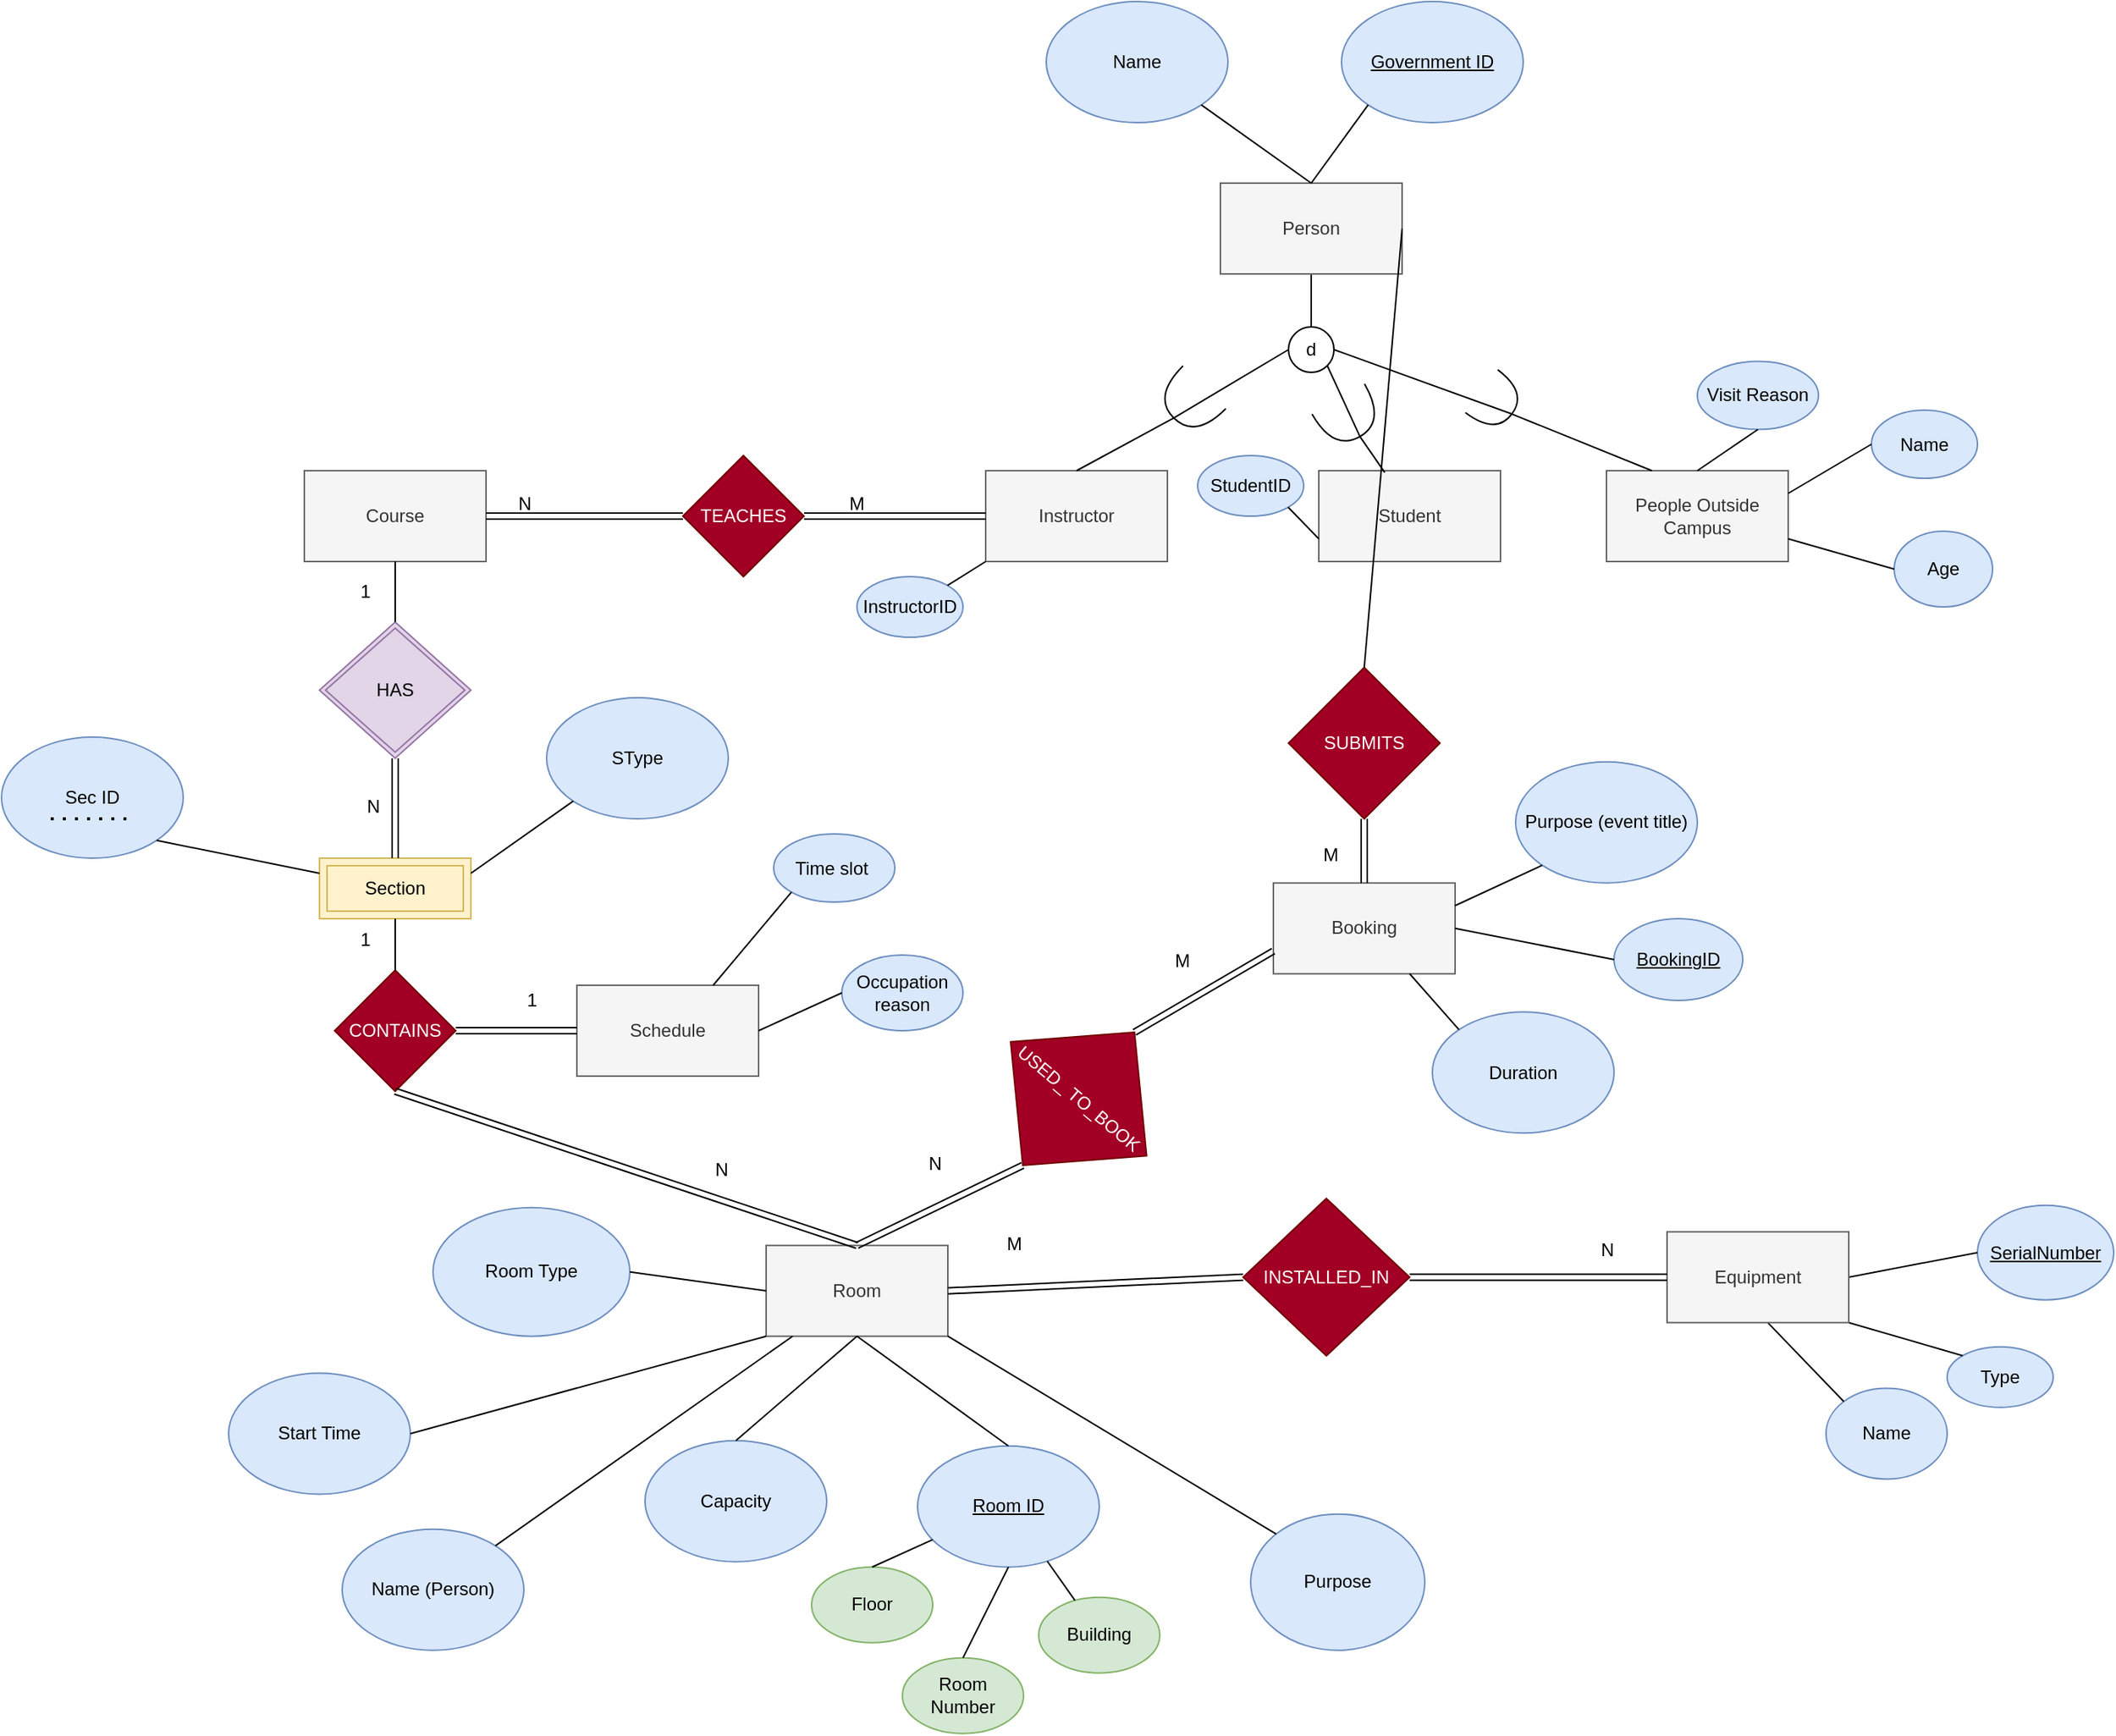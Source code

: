 <mxfile version="16.5.2" type="github">
  <diagram id="liQyfckzb0vr-cdrv5Kl" name="Page-1">
    <mxGraphModel dx="2098" dy="1785" grid="1" gridSize="10" guides="1" tooltips="1" connect="1" arrows="1" fold="1" page="1" pageScale="1" pageWidth="850" pageHeight="1100" math="0" shadow="0">
      <root>
        <mxCell id="0" />
        <mxCell id="1" parent="0" />
        <mxCell id="2" value="Instructor" style="rounded=0;whiteSpace=wrap;html=1;fillColor=#f5f5f5;strokeColor=#666666;fontColor=#333333;" parent="1" vertex="1">
          <mxGeometry x="110" y="300" width="120" height="60" as="geometry" />
        </mxCell>
        <mxCell id="3" value="Room" style="rounded=0;whiteSpace=wrap;html=1;fillColor=#f5f5f5;strokeColor=#666666;fontColor=#333333;" parent="1" vertex="1">
          <mxGeometry x="-35" y="811.86" width="120" height="60" as="geometry" />
        </mxCell>
        <mxCell id="4" value="CONTAINS" style="rhombus;whiteSpace=wrap;html=1;fillColor=#a20025;strokeColor=#6F0000;fontColor=#ffffff;" parent="1" vertex="1">
          <mxGeometry x="-320" y="630" width="80" height="80" as="geometry" />
        </mxCell>
        <mxCell id="10" value="&lt;u&gt;Room ID&lt;/u&gt;" style="ellipse;whiteSpace=wrap;html=1;fillColor=#dae8fc;strokeColor=#6c8ebf;" parent="1" vertex="1">
          <mxGeometry x="65" y="944.36" width="120" height="80" as="geometry" />
        </mxCell>
        <mxCell id="11" value="" style="endArrow=none;html=1;exitX=0.5;exitY=1;exitDx=0;exitDy=0;entryX=0.5;entryY=0;entryDx=0;entryDy=0;" parent="1" source="3" target="10" edge="1">
          <mxGeometry width="50" height="50" relative="1" as="geometry">
            <mxPoint x="225" y="929.36" as="sourcePoint" />
            <mxPoint x="275" y="879.36" as="targetPoint" />
          </mxGeometry>
        </mxCell>
        <mxCell id="29" value="Building" style="ellipse;whiteSpace=wrap;html=1;fillColor=#d5e8d4;strokeColor=#82b366;" parent="1" vertex="1">
          <mxGeometry x="145" y="1044.36" width="80" height="50" as="geometry" />
        </mxCell>
        <mxCell id="31" value="Floor" style="ellipse;whiteSpace=wrap;html=1;fillColor=#d5e8d4;strokeColor=#82b366;" parent="1" vertex="1">
          <mxGeometry x="-5" y="1024.36" width="80" height="50" as="geometry" />
        </mxCell>
        <mxCell id="32" value="Name" style="ellipse;whiteSpace=wrap;html=1;fillColor=#dae8fc;strokeColor=#6c8ebf;" parent="1" vertex="1">
          <mxGeometry x="665" y="906.24" width="80" height="60" as="geometry" />
        </mxCell>
        <mxCell id="34" value="" style="endArrow=none;html=1;exitX=0.5;exitY=0;exitDx=0;exitDy=0;" parent="1" source="31" target="10" edge="1">
          <mxGeometry width="50" height="50" relative="1" as="geometry">
            <mxPoint x="75" y="874.36" as="sourcePoint" />
            <mxPoint x="105" y="864.36" as="targetPoint" />
          </mxGeometry>
        </mxCell>
        <mxCell id="35" value="" style="endArrow=none;html=1;" parent="1" source="29" target="10" edge="1">
          <mxGeometry width="50" height="50" relative="1" as="geometry">
            <mxPoint x="75" y="874.36" as="sourcePoint" />
            <mxPoint x="125" y="824.36" as="targetPoint" />
          </mxGeometry>
        </mxCell>
        <mxCell id="36" value="Capacity" style="ellipse;whiteSpace=wrap;html=1;fillColor=#dae8fc;strokeColor=#6c8ebf;" parent="1" vertex="1">
          <mxGeometry x="-115" y="940.86" width="120" height="80" as="geometry" />
        </mxCell>
        <mxCell id="39" value="" style="endArrow=none;html=1;entryX=0.5;entryY=1;entryDx=0;entryDy=0;exitX=0.5;exitY=0;exitDx=0;exitDy=0;" parent="1" source="36" target="3" edge="1">
          <mxGeometry width="50" height="50" relative="1" as="geometry">
            <mxPoint x="-85" y="949.36" as="sourcePoint" />
            <mxPoint x="-35" y="899.36" as="targetPoint" />
          </mxGeometry>
        </mxCell>
        <mxCell id="41" value="Room Type" style="ellipse;whiteSpace=wrap;html=1;fillColor=#dae8fc;strokeColor=#6c8ebf;" parent="1" vertex="1">
          <mxGeometry x="-255" y="786.86" width="130" height="85" as="geometry" />
        </mxCell>
        <mxCell id="42" value="" style="endArrow=none;html=1;entryX=1;entryY=0.5;entryDx=0;entryDy=0;exitX=0;exitY=0.5;exitDx=0;exitDy=0;" parent="1" source="3" target="41" edge="1">
          <mxGeometry width="50" height="50" relative="1" as="geometry">
            <mxPoint x="25" y="1009.36" as="sourcePoint" />
            <mxPoint x="75" y="959.36" as="targetPoint" />
          </mxGeometry>
        </mxCell>
        <mxCell id="44" value="Type" style="ellipse;whiteSpace=wrap;html=1;fillColor=#dae8fc;strokeColor=#6c8ebf;" parent="1" vertex="1">
          <mxGeometry x="745" y="878.86" width="70" height="40" as="geometry" />
        </mxCell>
        <mxCell id="45" value="&lt;u&gt;SerialNumber&lt;/u&gt;" style="ellipse;whiteSpace=wrap;html=1;fillColor=#dae8fc;strokeColor=#6c8ebf;" parent="1" vertex="1">
          <mxGeometry x="765" y="785.36" width="90" height="62.5" as="geometry" />
        </mxCell>
        <mxCell id="47" value="" style="endArrow=none;html=1;entryX=0;entryY=0;entryDx=0;entryDy=0;exitX=0.546;exitY=0.983;exitDx=0;exitDy=0;exitPerimeter=0;" parent="1" source="177" target="32" edge="1">
          <mxGeometry width="50" height="50" relative="1" as="geometry">
            <mxPoint x="685" y="805.36" as="sourcePoint" />
            <mxPoint x="691.284" y="766.244" as="targetPoint" />
          </mxGeometry>
        </mxCell>
        <mxCell id="48" value="" style="endArrow=none;html=1;entryX=0;entryY=0.5;entryDx=0;entryDy=0;exitX=1;exitY=0.5;exitDx=0;exitDy=0;" parent="1" source="177" target="45" edge="1">
          <mxGeometry width="50" height="50" relative="1" as="geometry">
            <mxPoint x="745" y="845.36" as="sourcePoint" />
            <mxPoint x="755" y="815.36" as="targetPoint" />
          </mxGeometry>
        </mxCell>
        <mxCell id="50" value="" style="endArrow=none;html=1;entryX=0;entryY=0;entryDx=0;entryDy=0;exitX=1;exitY=1;exitDx=0;exitDy=0;" parent="1" source="177" target="44" edge="1">
          <mxGeometry width="50" height="50" relative="1" as="geometry">
            <mxPoint x="695" y="885.36" as="sourcePoint" />
            <mxPoint x="695" y="755.36" as="targetPoint" />
          </mxGeometry>
        </mxCell>
        <mxCell id="74" value="Start Time" style="ellipse;whiteSpace=wrap;html=1;fillColor=#dae8fc;strokeColor=#6c8ebf;" parent="1" vertex="1">
          <mxGeometry x="-390" y="896.24" width="120" height="80" as="geometry" />
        </mxCell>
        <mxCell id="75" value="Name (Person)" style="ellipse;whiteSpace=wrap;html=1;fillColor=#dae8fc;strokeColor=#6c8ebf;" parent="1" vertex="1">
          <mxGeometry x="-315" y="999.36" width="120" height="80" as="geometry" />
        </mxCell>
        <mxCell id="76" value="Duration" style="ellipse;whiteSpace=wrap;html=1;fillColor=#dae8fc;strokeColor=#6c8ebf;" parent="1" vertex="1">
          <mxGeometry x="405" y="657.63" width="120" height="80" as="geometry" />
        </mxCell>
        <mxCell id="77" value="Purpose" style="ellipse;whiteSpace=wrap;html=1;fillColor=#dae8fc;strokeColor=#6c8ebf;" parent="1" vertex="1">
          <mxGeometry x="285" y="989.36" width="115" height="90" as="geometry" />
        </mxCell>
        <mxCell id="82" value="" style="endArrow=none;html=1;entryX=0;entryY=1;entryDx=0;entryDy=0;exitX=1;exitY=0.5;exitDx=0;exitDy=0;" parent="1" source="74" target="3" edge="1">
          <mxGeometry width="50" height="50" relative="1" as="geometry">
            <mxPoint x="-263" y="936.24" as="sourcePoint" />
            <mxPoint x="-245" y="909.36" as="targetPoint" />
          </mxGeometry>
        </mxCell>
        <mxCell id="83" value="" style="endArrow=none;html=1;" parent="1" source="3" target="75" edge="1">
          <mxGeometry width="50" height="50" relative="1" as="geometry">
            <mxPoint x="-155" y="1019.36" as="sourcePoint" />
            <mxPoint x="-265" y="929.36" as="targetPoint" />
          </mxGeometry>
        </mxCell>
        <mxCell id="85" value="" style="endArrow=none;html=1;entryX=1;entryY=1;entryDx=0;entryDy=0;exitX=0;exitY=0;exitDx=0;exitDy=0;" parent="1" source="77" target="3" edge="1">
          <mxGeometry width="50" height="50" relative="1" as="geometry">
            <mxPoint x="105" y="939.36" as="sourcePoint" />
            <mxPoint x="155" y="889.36" as="targetPoint" />
          </mxGeometry>
        </mxCell>
        <mxCell id="89" value="" style="endArrow=none;html=1;exitX=0.5;exitY=0;exitDx=0;exitDy=0;entryX=1;entryY=0.5;entryDx=0;entryDy=0;entryPerimeter=0;" parent="1" source="2" target="90" edge="1">
          <mxGeometry width="50" height="50" relative="1" as="geometry">
            <mxPoint x="170" y="300" as="sourcePoint" />
            <mxPoint x="220" y="250" as="targetPoint" />
          </mxGeometry>
        </mxCell>
        <mxCell id="90" value="" style="shape=requiredInterface;html=1;verticalLabelPosition=bottom;sketch=0;rotation=135;" parent="1" vertex="1">
          <mxGeometry x="230" y="235" width="28.66" height="40" as="geometry" />
        </mxCell>
        <mxCell id="91" value="" style="endArrow=none;html=1;exitX=0.5;exitY=0;exitDx=0;exitDy=0;entryX=0.5;entryY=1;entryDx=0;entryDy=0;" parent="1" source="126" target="92" edge="1">
          <mxGeometry width="50" height="50" relative="1" as="geometry">
            <mxPoint x="230" y="250" as="sourcePoint" />
            <mxPoint x="300" y="160" as="targetPoint" />
          </mxGeometry>
        </mxCell>
        <mxCell id="92" value="Person" style="rounded=0;whiteSpace=wrap;html=1;fillColor=#f5f5f5;fontColor=#333333;strokeColor=#666666;" parent="1" vertex="1">
          <mxGeometry x="265" y="110" width="120" height="60" as="geometry" />
        </mxCell>
        <mxCell id="96" value="Schedule" style="rounded=0;whiteSpace=wrap;html=1;fillColor=#f5f5f5;fontColor=#333333;strokeColor=#666666;" parent="1" vertex="1">
          <mxGeometry x="-160" y="640" width="120" height="60" as="geometry" />
        </mxCell>
        <mxCell id="100" value="Time slot&amp;nbsp;" style="ellipse;whiteSpace=wrap;html=1;fillColor=#dae8fc;strokeColor=#6c8ebf;" parent="1" vertex="1">
          <mxGeometry x="-30" y="540" width="80" height="45" as="geometry" />
        </mxCell>
        <mxCell id="101" value="" style="endArrow=none;html=1;entryX=0;entryY=1;entryDx=0;entryDy=0;exitX=0.75;exitY=0;exitDx=0;exitDy=0;" parent="1" source="96" target="100" edge="1">
          <mxGeometry width="50" height="50" relative="1" as="geometry">
            <mxPoint x="-40" y="524.5" as="sourcePoint" />
            <mxPoint x="10" y="474.5" as="targetPoint" />
          </mxGeometry>
        </mxCell>
        <mxCell id="102" value="Occupation reason" style="ellipse;whiteSpace=wrap;html=1;fillColor=#dae8fc;strokeColor=#6c8ebf;" parent="1" vertex="1">
          <mxGeometry x="15" y="620" width="80" height="50" as="geometry" />
        </mxCell>
        <mxCell id="104" value="" style="endArrow=none;html=1;exitX=1;exitY=0.5;exitDx=0;exitDy=0;entryX=0;entryY=0.5;entryDx=0;entryDy=0;" parent="1" source="96" target="102" edge="1">
          <mxGeometry width="50" height="50" relative="1" as="geometry">
            <mxPoint x="-260" y="514.5" as="sourcePoint" />
            <mxPoint x="-210" y="464.5" as="targetPoint" />
          </mxGeometry>
        </mxCell>
        <mxCell id="112" value="Has" style="rhombus;whiteSpace=wrap;html=1;fillColor=#a20025;fontColor=#ffffff;strokeColor=#6F0000;" parent="1" edge="1">
          <mxGeometry x="-300" y="420" width="80" height="80" as="geometry" />
        </mxCell>
        <mxCell id="114" value="" style="endArrow=none;html=1;entryX=0.5;entryY=1;entryDx=0;entryDy=0;exitX=0.5;exitY=0;exitDx=0;exitDy=0;" parent="1" source="96" target="112" edge="1">
          <mxGeometry width="50" height="50" relative="1" as="geometry">
            <mxPoint x="-180" y="570" as="sourcePoint" />
            <mxPoint x="140" y="450" as="targetPoint" />
          </mxGeometry>
        </mxCell>
        <mxCell id="118" value="Name" style="ellipse;whiteSpace=wrap;html=1;fillColor=#dae8fc;strokeColor=#6c8ebf;" parent="1" vertex="1">
          <mxGeometry x="150" y="-10" width="120" height="80" as="geometry" />
        </mxCell>
        <mxCell id="121" value="Purpose (event title)" style="ellipse;whiteSpace=wrap;html=1;fillColor=#dae8fc;strokeColor=#6c8ebf;" parent="1" vertex="1">
          <mxGeometry x="460" y="492.38" width="120" height="80" as="geometry" />
        </mxCell>
        <mxCell id="123" value="" style="endArrow=none;html=1;entryX=1;entryY=1;entryDx=0;entryDy=0;exitX=0.5;exitY=0;exitDx=0;exitDy=0;" parent="1" source="92" target="118" edge="1">
          <mxGeometry width="50" height="50" relative="1" as="geometry">
            <mxPoint x="150" y="250" as="sourcePoint" />
            <mxPoint x="200" y="200" as="targetPoint" />
          </mxGeometry>
        </mxCell>
        <mxCell id="126" value="d" style="ellipse;whiteSpace=wrap;html=1;aspect=fixed;" parent="1" vertex="1">
          <mxGeometry x="310" y="205" width="30" height="30" as="geometry" />
        </mxCell>
        <mxCell id="127" value="" style="endArrow=none;html=1;entryX=0;entryY=0.5;entryDx=0;entryDy=0;exitX=1;exitY=0.5;exitDx=0;exitDy=0;exitPerimeter=0;" parent="1" source="90" target="126" edge="1">
          <mxGeometry width="50" height="50" relative="1" as="geometry">
            <mxPoint x="190" y="280" as="sourcePoint" />
            <mxPoint x="240" y="230" as="targetPoint" />
          </mxGeometry>
        </mxCell>
        <mxCell id="142" value="Booking" style="rounded=0;whiteSpace=wrap;html=1;fillColor=#f5f5f5;fontColor=#333333;strokeColor=#666666;" parent="1" vertex="1">
          <mxGeometry x="300" y="572.38" width="120" height="60" as="geometry" />
        </mxCell>
        <mxCell id="143" value="Student" style="rounded=0;whiteSpace=wrap;html=1;fillColor=#f5f5f5;fontColor=#333333;strokeColor=#666666;" parent="1" vertex="1">
          <mxGeometry x="330" y="300" width="120" height="60" as="geometry" />
        </mxCell>
        <mxCell id="144" value="People Outside Campus" style="rounded=0;whiteSpace=wrap;html=1;fillColor=#f5f5f5;fontColor=#333333;strokeColor=#666666;" parent="1" vertex="1">
          <mxGeometry x="520" y="300" width="120" height="60" as="geometry" />
        </mxCell>
        <mxCell id="145" value="" style="endArrow=none;html=1;exitX=0.363;exitY=0.02;exitDx=0;exitDy=0;entryX=1;entryY=0.5;entryDx=0;entryDy=0;entryPerimeter=0;exitPerimeter=0;" parent="1" source="143" target="146" edge="1">
          <mxGeometry width="50" height="50" relative="1" as="geometry">
            <mxPoint x="385" y="290" as="sourcePoint" />
            <mxPoint x="435" y="240" as="targetPoint" />
          </mxGeometry>
        </mxCell>
        <mxCell id="146" value="" style="shape=requiredInterface;html=1;verticalLabelPosition=bottom;sketch=0;rotation=60;" parent="1" vertex="1">
          <mxGeometry x="335.67" y="245" width="28.66" height="40" as="geometry" />
        </mxCell>
        <mxCell id="147" value="" style="endArrow=none;html=1;exitX=0.25;exitY=0;exitDx=0;exitDy=0;entryX=1;entryY=0.5;entryDx=0;entryDy=0;entryPerimeter=0;" parent="1" source="144" target="150" edge="1">
          <mxGeometry width="50" height="50" relative="1" as="geometry">
            <mxPoint x="503.77" y="187.77" as="sourcePoint" />
            <mxPoint x="460" y="260" as="targetPoint" />
          </mxGeometry>
        </mxCell>
        <mxCell id="149" value="" style="endArrow=none;html=1;entryX=1;entryY=1;entryDx=0;entryDy=0;exitX=1;exitY=0.5;exitDx=0;exitDy=0;exitPerimeter=0;" parent="1" source="146" target="126" edge="1">
          <mxGeometry width="50" height="50" relative="1" as="geometry">
            <mxPoint x="405" y="270" as="sourcePoint" />
            <mxPoint x="479.393" y="205.607" as="targetPoint" />
          </mxGeometry>
        </mxCell>
        <mxCell id="150" value="" style="shape=requiredInterface;html=1;verticalLabelPosition=bottom;sketch=0;rotation=37;" parent="1" vertex="1">
          <mxGeometry x="435" y="237.26" width="25" height="35.49" as="geometry" />
        </mxCell>
        <mxCell id="151" value="" style="endArrow=none;html=1;entryX=1;entryY=0.5;entryDx=0;entryDy=0;entryPerimeter=0;exitX=1;exitY=0.5;exitDx=0;exitDy=0;" parent="1" source="126" target="150" edge="1">
          <mxGeometry width="50" height="50" relative="1" as="geometry">
            <mxPoint x="430" y="310" as="sourcePoint" />
            <mxPoint x="480" y="260" as="targetPoint" />
          </mxGeometry>
        </mxCell>
        <mxCell id="152" value="&lt;u&gt;Government ID&lt;/u&gt;" style="ellipse;whiteSpace=wrap;html=1;fillColor=#dae8fc;strokeColor=#6c8ebf;" parent="1" vertex="1">
          <mxGeometry x="345" y="-10" width="120" height="80" as="geometry" />
        </mxCell>
        <mxCell id="153" value="" style="endArrow=none;html=1;exitX=0.5;exitY=0;exitDx=0;exitDy=0;entryX=0;entryY=1;entryDx=0;entryDy=0;" parent="1" source="92" target="152" edge="1">
          <mxGeometry width="50" height="50" relative="1" as="geometry">
            <mxPoint x="410" y="100" as="sourcePoint" />
            <mxPoint x="460" y="50" as="targetPoint" />
          </mxGeometry>
        </mxCell>
        <mxCell id="158" value="HAS" style="shape=rhombus;double=1;perimeter=rhombusPerimeter;whiteSpace=wrap;html=1;align=center;fillColor=#e1d5e7;strokeColor=#9673a6;" parent="1" vertex="1">
          <mxGeometry x="-330" y="400" width="100" height="90" as="geometry" />
        </mxCell>
        <mxCell id="160" value="Course" style="rounded=0;whiteSpace=wrap;html=1;fillColor=#f5f5f5;fontColor=#333333;strokeColor=#666666;" parent="1" vertex="1">
          <mxGeometry x="-340" y="300" width="120" height="60" as="geometry" />
        </mxCell>
        <mxCell id="161" value="Section" style="shape=ext;margin=3;double=1;whiteSpace=wrap;html=1;align=center;fillColor=#fff2cc;strokeColor=#d6b656;" parent="1" vertex="1">
          <mxGeometry x="-330" y="556" width="100" height="40" as="geometry" />
        </mxCell>
        <mxCell id="162" value="TEACHES" style="rhombus;whiteSpace=wrap;html=1;fillColor=#a20025;fontColor=#ffffff;strokeColor=#6F0000;" parent="1" vertex="1">
          <mxGeometry x="-90" y="290" width="80" height="80" as="geometry" />
        </mxCell>
        <mxCell id="163" value="" style="shape=link;html=1;rounded=0;entryX=0.5;entryY=0;entryDx=0;entryDy=0;exitX=0.5;exitY=1;exitDx=0;exitDy=0;" parent="1" source="158" target="161" edge="1">
          <mxGeometry relative="1" as="geometry">
            <mxPoint x="-360" y="250" as="sourcePoint" />
            <mxPoint x="-200" y="250" as="targetPoint" />
          </mxGeometry>
        </mxCell>
        <mxCell id="164" value="N" style="resizable=0;html=1;align=right;verticalAlign=bottom;" parent="163" connectable="0" vertex="1">
          <mxGeometry x="1" relative="1" as="geometry">
            <mxPoint x="-10" y="-26" as="offset" />
          </mxGeometry>
        </mxCell>
        <mxCell id="165" value="Sec ID" style="ellipse;whiteSpace=wrap;html=1;fillColor=#dae8fc;strokeColor=#6c8ebf;" parent="1" vertex="1">
          <mxGeometry x="-540" y="476" width="120" height="80" as="geometry" />
        </mxCell>
        <mxCell id="168" value="" style="endArrow=none;dashed=1;html=1;dashPattern=1 3;strokeWidth=2;" parent="1" edge="1">
          <mxGeometry width="50" height="50" relative="1" as="geometry">
            <mxPoint x="-507.5" y="530" as="sourcePoint" />
            <mxPoint x="-452.5" y="530" as="targetPoint" />
          </mxGeometry>
        </mxCell>
        <mxCell id="169" value="SType" style="ellipse;whiteSpace=wrap;html=1;fillColor=#dae8fc;strokeColor=#6c8ebf;" parent="1" vertex="1">
          <mxGeometry x="-180" y="450" width="120" height="80" as="geometry" />
        </mxCell>
        <mxCell id="170" value="" style="endArrow=none;html=1;entryX=0;entryY=1;entryDx=0;entryDy=0;exitX=1;exitY=0.25;exitDx=0;exitDy=0;" parent="1" source="161" target="169" edge="1">
          <mxGeometry width="50" height="50" relative="1" as="geometry">
            <mxPoint x="-410" y="150" as="sourcePoint" />
            <mxPoint x="-360" y="100" as="targetPoint" />
          </mxGeometry>
        </mxCell>
        <mxCell id="171" value="" style="endArrow=none;html=1;entryX=1;entryY=1;entryDx=0;entryDy=0;exitX=0;exitY=0.25;exitDx=0;exitDy=0;" parent="1" source="161" target="165" edge="1">
          <mxGeometry width="50" height="50" relative="1" as="geometry">
            <mxPoint x="-460" y="100" as="sourcePoint" />
            <mxPoint x="-360" y="100" as="targetPoint" />
          </mxGeometry>
        </mxCell>
        <mxCell id="172" value="" style="shape=link;html=1;rounded=0;exitX=1;exitY=0.5;exitDx=0;exitDy=0;" parent="1" source="160" edge="1">
          <mxGeometry relative="1" as="geometry">
            <mxPoint x="-215" y="329.63" as="sourcePoint" />
            <mxPoint x="-90" y="330" as="targetPoint" />
          </mxGeometry>
        </mxCell>
        <mxCell id="173" value="N" style="resizable=0;html=1;align=right;verticalAlign=bottom;" parent="172" connectable="0" vertex="1">
          <mxGeometry x="1" relative="1" as="geometry">
            <mxPoint x="-100" as="offset" />
          </mxGeometry>
        </mxCell>
        <mxCell id="174" value="" style="shape=link;html=1;rounded=0;entryX=0;entryY=0.5;entryDx=0;entryDy=0;exitX=1;exitY=0.5;exitDx=0;exitDy=0;" parent="1" source="162" target="2" edge="1">
          <mxGeometry relative="1" as="geometry">
            <mxPoint x="-110" y="320" as="sourcePoint" />
            <mxPoint x="50" y="320" as="targetPoint" />
          </mxGeometry>
        </mxCell>
        <mxCell id="175" value="M" style="resizable=0;html=1;align=right;verticalAlign=bottom;" parent="174" connectable="0" vertex="1">
          <mxGeometry x="1" relative="1" as="geometry">
            <mxPoint x="-80" as="offset" />
          </mxGeometry>
        </mxCell>
        <mxCell id="176" value="" style="endArrow=none;html=1;exitX=0.5;exitY=1;exitDx=0;exitDy=0;entryX=0.5;entryY=0;entryDx=0;entryDy=0;" parent="1" source="160" target="158" edge="1">
          <mxGeometry width="50" height="50" relative="1" as="geometry">
            <mxPoint x="-110" y="300" as="sourcePoint" />
            <mxPoint x="-60" y="250" as="targetPoint" />
          </mxGeometry>
        </mxCell>
        <mxCell id="177" value="Equipment" style="rounded=0;whiteSpace=wrap;html=1;fillColor=#f5f5f5;fontColor=#333333;strokeColor=#666666;" parent="1" vertex="1">
          <mxGeometry x="560" y="802.86" width="120" height="60" as="geometry" />
        </mxCell>
        <mxCell id="179" value="Room Number" style="ellipse;whiteSpace=wrap;html=1;fillColor=#d5e8d4;strokeColor=#82b366;" parent="1" vertex="1">
          <mxGeometry x="55" y="1084.36" width="80" height="50" as="geometry" />
        </mxCell>
        <mxCell id="180" value="" style="endArrow=none;html=1;entryX=0.5;entryY=1;entryDx=0;entryDy=0;exitX=0.5;exitY=0;exitDx=0;exitDy=0;" parent="1" source="179" target="10" edge="1">
          <mxGeometry width="50" height="50" relative="1" as="geometry">
            <mxPoint x="5" y="1014.36" as="sourcePoint" />
            <mxPoint x="55" y="964.36" as="targetPoint" />
          </mxGeometry>
        </mxCell>
        <mxCell id="181" value="INSTALLED_IN" style="rhombus;whiteSpace=wrap;html=1;fillColor=#a20025;fontColor=#ffffff;strokeColor=#6F0000;" parent="1" vertex="1">
          <mxGeometry x="280" y="780.86" width="110" height="104" as="geometry" />
        </mxCell>
        <mxCell id="184" value="" style="endArrow=none;html=1;exitX=1;exitY=0.25;exitDx=0;exitDy=0;entryX=0;entryY=1;entryDx=0;entryDy=0;" parent="1" source="142" target="121" edge="1">
          <mxGeometry width="50" height="50" relative="1" as="geometry">
            <mxPoint x="340" y="632.38" as="sourcePoint" />
            <mxPoint x="470" y="560" as="targetPoint" />
          </mxGeometry>
        </mxCell>
        <mxCell id="185" value="" style="endArrow=none;html=1;exitX=0.75;exitY=1;exitDx=0;exitDy=0;entryX=0;entryY=0;entryDx=0;entryDy=0;" parent="1" source="142" target="76" edge="1">
          <mxGeometry width="50" height="50" relative="1" as="geometry">
            <mxPoint x="465.67" y="432.38" as="sourcePoint" />
            <mxPoint x="430" y="657.63" as="targetPoint" />
          </mxGeometry>
        </mxCell>
        <mxCell id="186" value="" style="shape=link;html=1;rounded=0;exitX=1;exitY=0.5;exitDx=0;exitDy=0;entryX=0;entryY=0.5;entryDx=0;entryDy=0;" parent="1" source="181" target="177" edge="1">
          <mxGeometry relative="1" as="geometry">
            <mxPoint x="395" y="832.41" as="sourcePoint" />
            <mxPoint x="555" y="832.41" as="targetPoint" />
          </mxGeometry>
        </mxCell>
        <mxCell id="187" value="N" style="resizable=0;html=1;align=right;verticalAlign=bottom;" parent="186" connectable="0" vertex="1">
          <mxGeometry x="1" relative="1" as="geometry">
            <mxPoint x="-35" y="-9" as="offset" />
          </mxGeometry>
        </mxCell>
        <mxCell id="188" value="" style="shape=link;html=1;rounded=0;exitX=1;exitY=0.5;exitDx=0;exitDy=0;entryX=0;entryY=0.5;entryDx=0;entryDy=0;" parent="1" source="3" target="181" edge="1">
          <mxGeometry relative="1" as="geometry">
            <mxPoint x="89.33" y="837.09" as="sourcePoint" />
            <mxPoint x="249.33" y="837.09" as="targetPoint" />
          </mxGeometry>
        </mxCell>
        <mxCell id="189" value="M" style="resizable=0;html=1;align=right;verticalAlign=bottom;" parent="188" connectable="0" vertex="1">
          <mxGeometry x="1" relative="1" as="geometry">
            <mxPoint x="-145" y="-13" as="offset" />
          </mxGeometry>
        </mxCell>
        <mxCell id="192" value="" style="shape=link;html=1;rounded=0;exitX=0.5;exitY=0;exitDx=0;exitDy=0;entryX=0.5;entryY=1;entryDx=0;entryDy=0;" parent="1" source="3" target="4" edge="1">
          <mxGeometry relative="1" as="geometry">
            <mxPoint x="-260" y="680" as="sourcePoint" />
            <mxPoint x="-100" y="680" as="targetPoint" />
          </mxGeometry>
        </mxCell>
        <mxCell id="193" value="N" style="resizable=0;html=1;align=right;verticalAlign=bottom;" parent="192" connectable="0" vertex="1">
          <mxGeometry x="1" relative="1" as="geometry">
            <mxPoint x="220" y="60" as="offset" />
          </mxGeometry>
        </mxCell>
        <mxCell id="194" value="" style="endArrow=none;html=1;entryX=0.5;entryY=1;entryDx=0;entryDy=0;exitX=0.5;exitY=0;exitDx=0;exitDy=0;" parent="1" source="4" target="161" edge="1">
          <mxGeometry width="50" height="50" relative="1" as="geometry">
            <mxPoint x="-220" y="670" as="sourcePoint" />
            <mxPoint x="-170" y="620" as="targetPoint" />
          </mxGeometry>
        </mxCell>
        <mxCell id="195" value="1" style="text;html=1;align=center;verticalAlign=middle;resizable=0;points=[];autosize=1;strokeColor=none;fillColor=none;" parent="1" vertex="1">
          <mxGeometry x="-310" y="600" width="20" height="20" as="geometry" />
        </mxCell>
        <mxCell id="196" value="1" style="text;html=1;align=center;verticalAlign=middle;resizable=0;points=[];autosize=1;strokeColor=none;fillColor=none;" parent="1" vertex="1">
          <mxGeometry x="-200" y="640" width="20" height="20" as="geometry" />
        </mxCell>
        <mxCell id="199" value="SUBMITS" style="rhombus;whiteSpace=wrap;html=1;fillColor=#a20025;fontColor=#ffffff;strokeColor=#6F0000;" parent="1" vertex="1">
          <mxGeometry x="310" y="430" width="100" height="100" as="geometry" />
        </mxCell>
        <mxCell id="208" value="USED_ TO_BOOK" style="rhombus;whiteSpace=wrap;html=1;rotation=40;fillColor=#a20025;fontColor=#ffffff;strokeColor=#6F0000;" parent="1" vertex="1">
          <mxGeometry x="112.75" y="657.63" width="117.25" height="114.8" as="geometry" />
        </mxCell>
        <mxCell id="211" value="" style="shape=link;html=1;rounded=0;exitX=0.5;exitY=0;exitDx=0;exitDy=0;entryX=0.5;entryY=1;entryDx=0;entryDy=0;" parent="1" source="3" target="208" edge="1">
          <mxGeometry relative="1" as="geometry">
            <mxPoint x="190" y="780" as="sourcePoint" />
            <mxPoint x="350" y="780" as="targetPoint" />
          </mxGeometry>
        </mxCell>
        <mxCell id="212" value="N" style="resizable=0;html=1;align=right;verticalAlign=bottom;" parent="211" connectable="0" vertex="1">
          <mxGeometry x="1" relative="1" as="geometry">
            <mxPoint x="-53" y="7" as="offset" />
          </mxGeometry>
        </mxCell>
        <mxCell id="213" value="" style="shape=link;html=1;rounded=0;entryX=0;entryY=0.75;entryDx=0;entryDy=0;exitX=0.5;exitY=0;exitDx=0;exitDy=0;" parent="1" source="208" target="142" edge="1">
          <mxGeometry relative="1" as="geometry">
            <mxPoint x="240" y="670" as="sourcePoint" />
            <mxPoint x="300" y="710" as="targetPoint" />
          </mxGeometry>
        </mxCell>
        <mxCell id="214" value="M" style="resizable=0;html=1;align=right;verticalAlign=bottom;" parent="213" connectable="0" vertex="1">
          <mxGeometry x="1" relative="1" as="geometry">
            <mxPoint x="-55" y="15" as="offset" />
          </mxGeometry>
        </mxCell>
        <mxCell id="217" value="1" style="text;html=1;align=center;verticalAlign=middle;resizable=0;points=[];autosize=1;strokeColor=none;fillColor=none;" parent="1" vertex="1">
          <mxGeometry x="-310" y="370" width="20" height="20" as="geometry" />
        </mxCell>
        <mxCell id="218" value="" style="shape=link;html=1;rounded=0;exitX=1;exitY=0.5;exitDx=0;exitDy=0;entryX=0;entryY=0.5;entryDx=0;entryDy=0;" parent="1" source="4" target="96" edge="1">
          <mxGeometry relative="1" as="geometry">
            <mxPoint x="-220" y="700" as="sourcePoint" />
            <mxPoint x="-60" y="700" as="targetPoint" />
          </mxGeometry>
        </mxCell>
        <mxCell id="220" value="" style="shape=link;html=1;rounded=0;entryX=0.5;entryY=0;entryDx=0;entryDy=0;exitX=0.5;exitY=1;exitDx=0;exitDy=0;" parent="1" source="199" target="142" edge="1">
          <mxGeometry relative="1" as="geometry">
            <mxPoint x="160" y="480" as="sourcePoint" />
            <mxPoint x="320" y="480" as="targetPoint" />
          </mxGeometry>
        </mxCell>
        <mxCell id="221" value="M" style="resizable=0;html=1;align=right;verticalAlign=bottom;" parent="220" connectable="0" vertex="1">
          <mxGeometry x="1" relative="1" as="geometry">
            <mxPoint x="-17" y="-10" as="offset" />
          </mxGeometry>
        </mxCell>
        <mxCell id="222" value="StudentID" style="ellipse;whiteSpace=wrap;html=1;fillColor=#dae8fc;strokeColor=#6c8ebf;" parent="1" vertex="1">
          <mxGeometry x="250" y="290" width="70" height="40" as="geometry" />
        </mxCell>
        <mxCell id="223" value="" style="endArrow=none;html=1;entryX=0;entryY=0.75;entryDx=0;entryDy=0;exitX=1;exitY=1;exitDx=0;exitDy=0;" parent="1" source="222" target="143" edge="1">
          <mxGeometry width="50" height="50" relative="1" as="geometry">
            <mxPoint x="320" y="380" as="sourcePoint" />
            <mxPoint x="370" y="330" as="targetPoint" />
          </mxGeometry>
        </mxCell>
        <mxCell id="224" value="InstructorID" style="ellipse;whiteSpace=wrap;html=1;fillColor=#dae8fc;strokeColor=#6c8ebf;" parent="1" vertex="1">
          <mxGeometry x="25" y="370" width="70" height="40" as="geometry" />
        </mxCell>
        <mxCell id="225" value="" style="endArrow=none;html=1;exitX=1;exitY=0;exitDx=0;exitDy=0;entryX=0;entryY=1;entryDx=0;entryDy=0;" parent="1" source="224" target="2" edge="1">
          <mxGeometry width="50" height="50" relative="1" as="geometry">
            <mxPoint x="130" y="390" as="sourcePoint" />
            <mxPoint x="180" y="340" as="targetPoint" />
          </mxGeometry>
        </mxCell>
        <mxCell id="227" value="Name" style="ellipse;whiteSpace=wrap;html=1;fillColor=#dae8fc;strokeColor=#6c8ebf;" parent="1" vertex="1">
          <mxGeometry x="695" y="260" width="70" height="45" as="geometry" />
        </mxCell>
        <mxCell id="228" value="Age" style="ellipse;whiteSpace=wrap;html=1;fillColor=#dae8fc;strokeColor=#6c8ebf;" parent="1" vertex="1">
          <mxGeometry x="710" y="340" width="65" height="50" as="geometry" />
        </mxCell>
        <mxCell id="229" value="Visit Reason" style="ellipse;whiteSpace=wrap;html=1;fillColor=#dae8fc;strokeColor=#6c8ebf;" parent="1" vertex="1">
          <mxGeometry x="580" y="227.75" width="80" height="45" as="geometry" />
        </mxCell>
        <mxCell id="231" value="" style="endArrow=none;html=1;entryX=0.5;entryY=1;entryDx=0;entryDy=0;exitX=0.5;exitY=0;exitDx=0;exitDy=0;" parent="1" source="144" target="229" edge="1">
          <mxGeometry width="50" height="50" relative="1" as="geometry">
            <mxPoint x="550" y="370" as="sourcePoint" />
            <mxPoint x="600" y="320" as="targetPoint" />
          </mxGeometry>
        </mxCell>
        <mxCell id="232" value="" style="endArrow=none;html=1;entryX=0;entryY=0.5;entryDx=0;entryDy=0;exitX=1;exitY=0.25;exitDx=0;exitDy=0;" parent="1" source="144" target="227" edge="1">
          <mxGeometry width="50" height="50" relative="1" as="geometry">
            <mxPoint x="550" y="370" as="sourcePoint" />
            <mxPoint x="600" y="320" as="targetPoint" />
          </mxGeometry>
        </mxCell>
        <mxCell id="233" value="" style="endArrow=none;html=1;entryX=0;entryY=0.5;entryDx=0;entryDy=0;exitX=1;exitY=0.75;exitDx=0;exitDy=0;" parent="1" source="144" target="228" edge="1">
          <mxGeometry width="50" height="50" relative="1" as="geometry">
            <mxPoint x="550" y="370" as="sourcePoint" />
            <mxPoint x="600" y="320" as="targetPoint" />
          </mxGeometry>
        </mxCell>
        <mxCell id="jCDFmVIyH2t3bhdqVA7m-233" value="" style="endArrow=none;html=1;rounded=0;entryX=1;entryY=0.5;entryDx=0;entryDy=0;exitX=0.5;exitY=0;exitDx=0;exitDy=0;" edge="1" parent="1" source="199" target="92">
          <mxGeometry width="50" height="50" relative="1" as="geometry">
            <mxPoint x="220" y="500" as="sourcePoint" />
            <mxPoint x="540" y="440" as="targetPoint" />
          </mxGeometry>
        </mxCell>
        <mxCell id="jCDFmVIyH2t3bhdqVA7m-234" value="&lt;u&gt;BookingID&lt;/u&gt;" style="ellipse;whiteSpace=wrap;html=1;fillColor=#dae8fc;strokeColor=#6c8ebf;" vertex="1" parent="1">
          <mxGeometry x="525" y="596" width="85" height="54" as="geometry" />
        </mxCell>
        <mxCell id="jCDFmVIyH2t3bhdqVA7m-235" value="" style="endArrow=none;html=1;rounded=0;entryX=0;entryY=0.5;entryDx=0;entryDy=0;exitX=1;exitY=0.5;exitDx=0;exitDy=0;" edge="1" parent="1" source="142" target="jCDFmVIyH2t3bhdqVA7m-234">
          <mxGeometry width="50" height="50" relative="1" as="geometry">
            <mxPoint x="430" y="650" as="sourcePoint" />
            <mxPoint x="480" y="600" as="targetPoint" />
          </mxGeometry>
        </mxCell>
      </root>
    </mxGraphModel>
  </diagram>
</mxfile>
